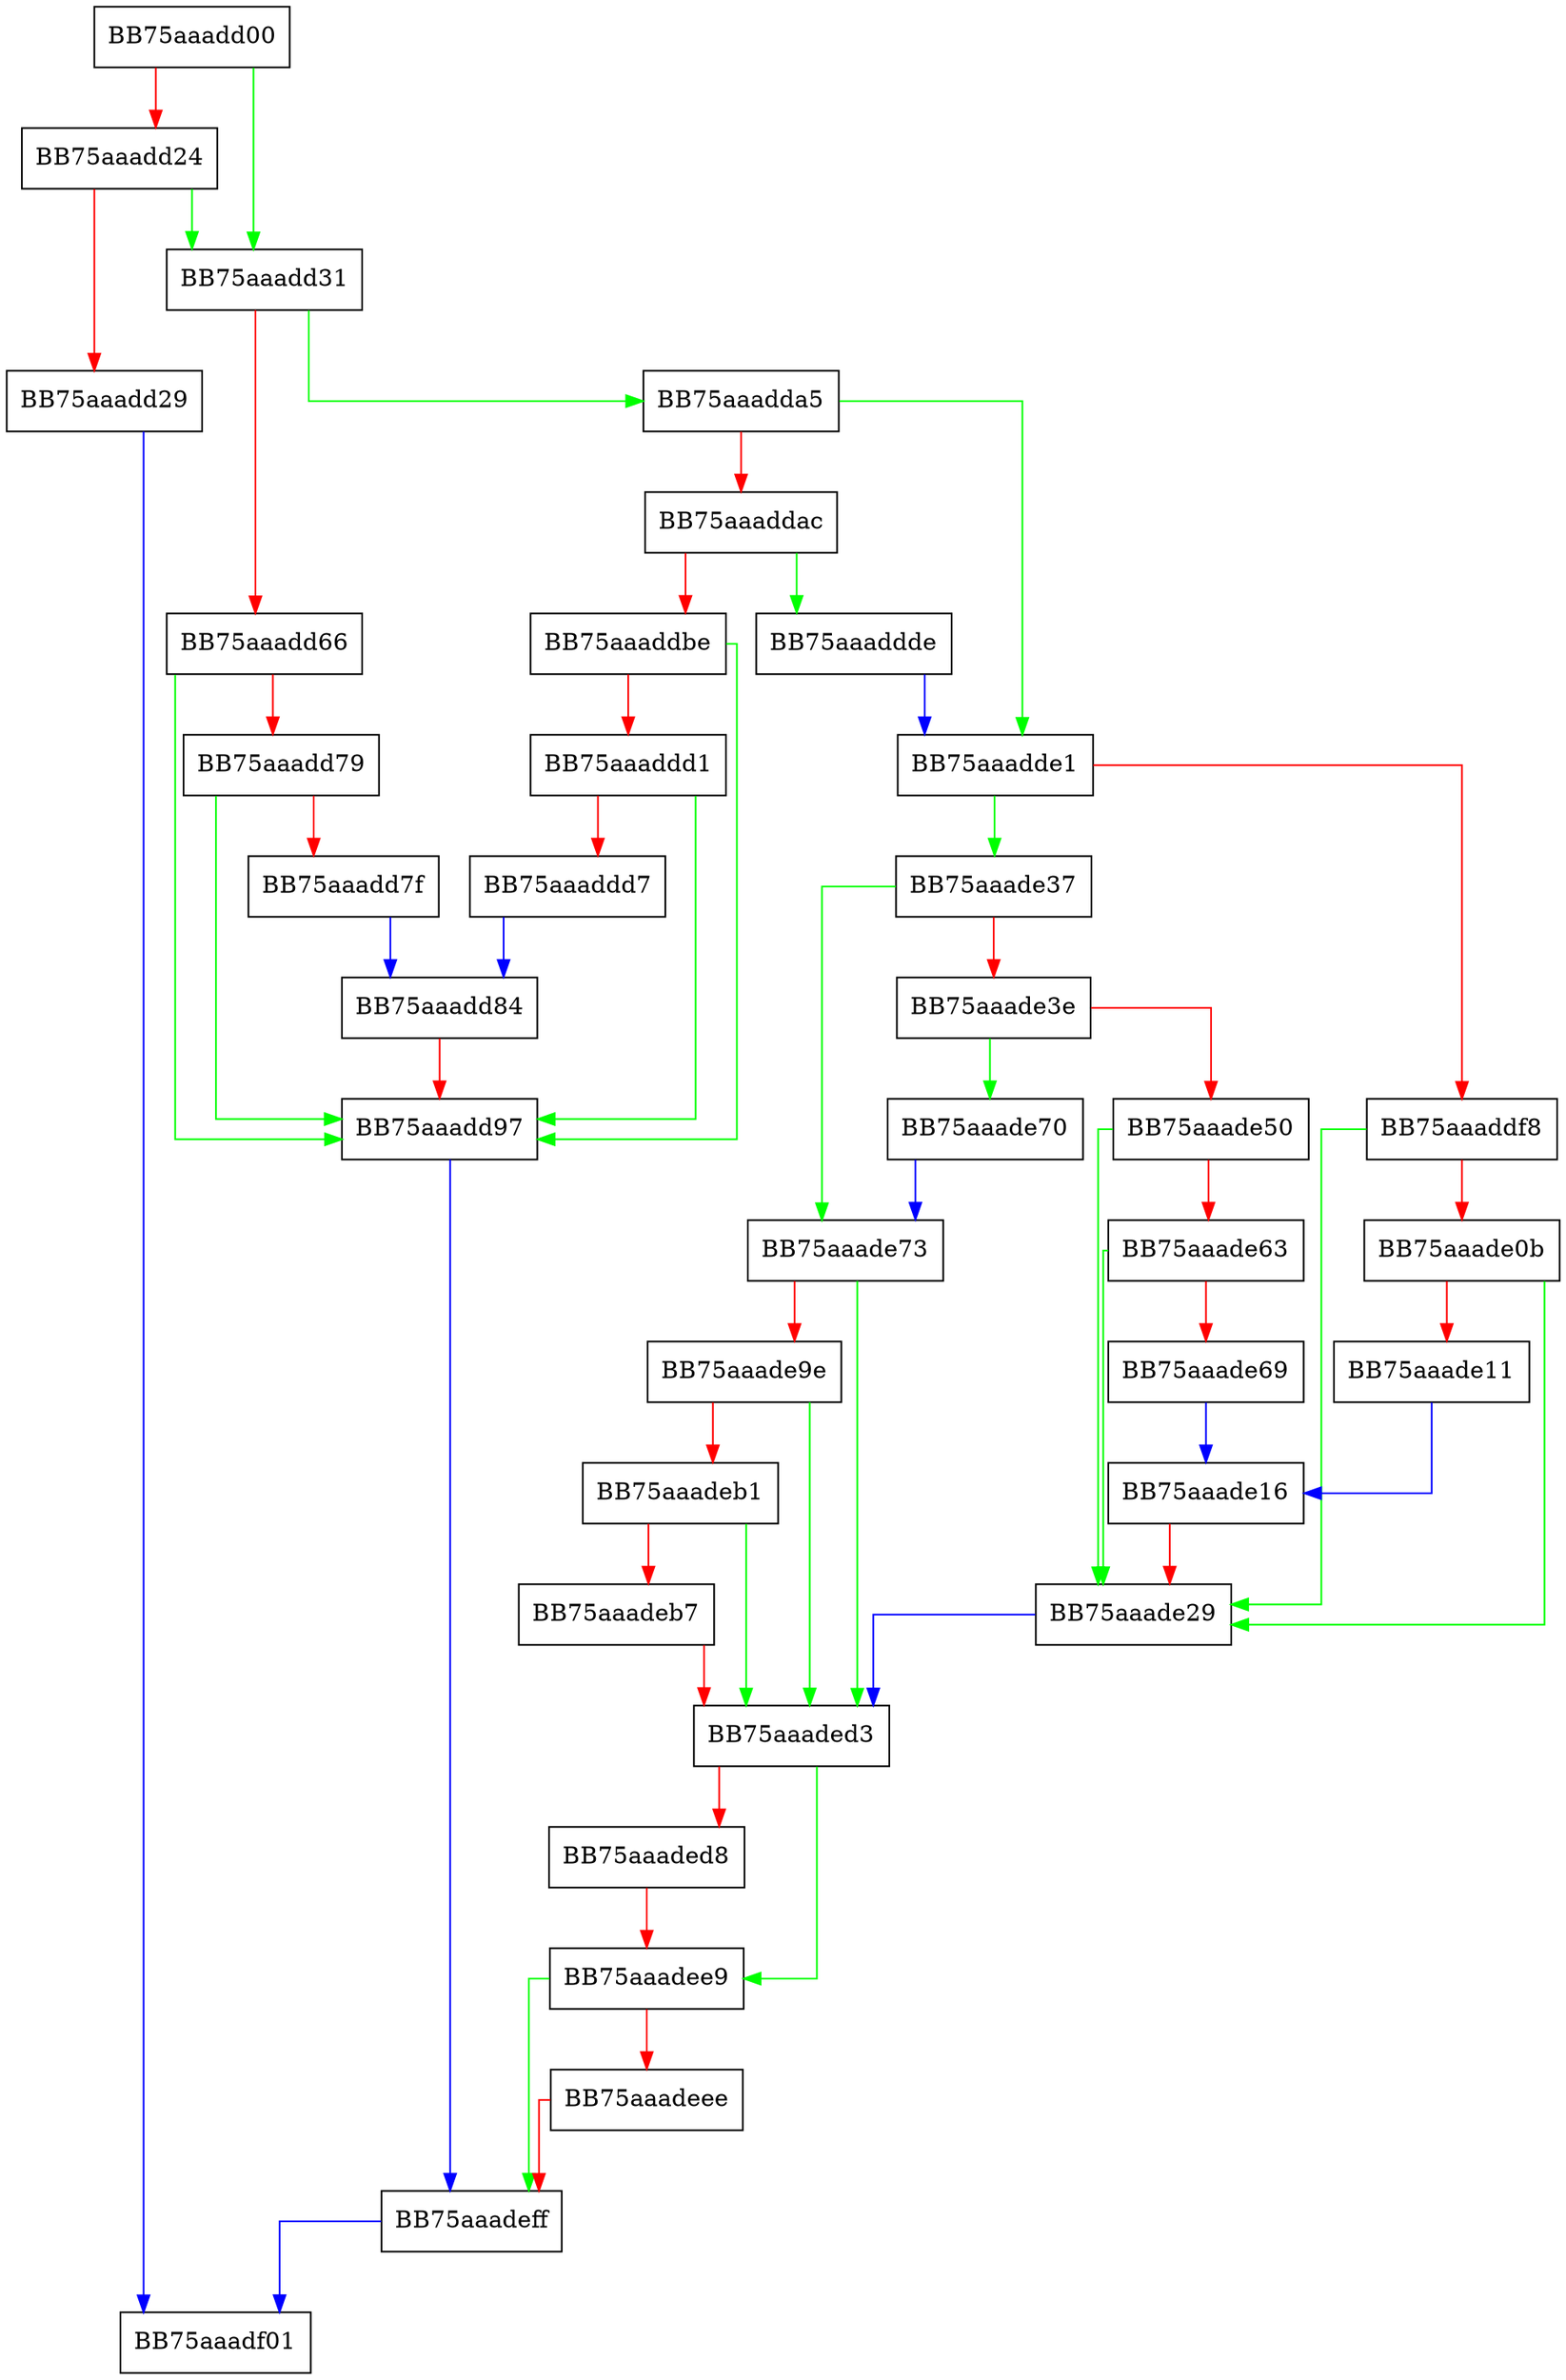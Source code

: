 digraph TakeFSOwnership {
  node [shape="box"];
  graph [splines=ortho];
  BB75aaadd00 -> BB75aaadd31 [color="green"];
  BB75aaadd00 -> BB75aaadd24 [color="red"];
  BB75aaadd24 -> BB75aaadd31 [color="green"];
  BB75aaadd24 -> BB75aaadd29 [color="red"];
  BB75aaadd29 -> BB75aaadf01 [color="blue"];
  BB75aaadd31 -> BB75aaadda5 [color="green"];
  BB75aaadd31 -> BB75aaadd66 [color="red"];
  BB75aaadd66 -> BB75aaadd97 [color="green"];
  BB75aaadd66 -> BB75aaadd79 [color="red"];
  BB75aaadd79 -> BB75aaadd97 [color="green"];
  BB75aaadd79 -> BB75aaadd7f [color="red"];
  BB75aaadd7f -> BB75aaadd84 [color="blue"];
  BB75aaadd84 -> BB75aaadd97 [color="red"];
  BB75aaadd97 -> BB75aaadeff [color="blue"];
  BB75aaadda5 -> BB75aaadde1 [color="green"];
  BB75aaadda5 -> BB75aaaddac [color="red"];
  BB75aaaddac -> BB75aaaddde [color="green"];
  BB75aaaddac -> BB75aaaddbe [color="red"];
  BB75aaaddbe -> BB75aaadd97 [color="green"];
  BB75aaaddbe -> BB75aaaddd1 [color="red"];
  BB75aaaddd1 -> BB75aaadd97 [color="green"];
  BB75aaaddd1 -> BB75aaaddd7 [color="red"];
  BB75aaaddd7 -> BB75aaadd84 [color="blue"];
  BB75aaaddde -> BB75aaadde1 [color="blue"];
  BB75aaadde1 -> BB75aaade37 [color="green"];
  BB75aaadde1 -> BB75aaaddf8 [color="red"];
  BB75aaaddf8 -> BB75aaade29 [color="green"];
  BB75aaaddf8 -> BB75aaade0b [color="red"];
  BB75aaade0b -> BB75aaade29 [color="green"];
  BB75aaade0b -> BB75aaade11 [color="red"];
  BB75aaade11 -> BB75aaade16 [color="blue"];
  BB75aaade16 -> BB75aaade29 [color="red"];
  BB75aaade29 -> BB75aaaded3 [color="blue"];
  BB75aaade37 -> BB75aaade73 [color="green"];
  BB75aaade37 -> BB75aaade3e [color="red"];
  BB75aaade3e -> BB75aaade70 [color="green"];
  BB75aaade3e -> BB75aaade50 [color="red"];
  BB75aaade50 -> BB75aaade29 [color="green"];
  BB75aaade50 -> BB75aaade63 [color="red"];
  BB75aaade63 -> BB75aaade29 [color="green"];
  BB75aaade63 -> BB75aaade69 [color="red"];
  BB75aaade69 -> BB75aaade16 [color="blue"];
  BB75aaade70 -> BB75aaade73 [color="blue"];
  BB75aaade73 -> BB75aaaded3 [color="green"];
  BB75aaade73 -> BB75aaade9e [color="red"];
  BB75aaade9e -> BB75aaaded3 [color="green"];
  BB75aaade9e -> BB75aaadeb1 [color="red"];
  BB75aaadeb1 -> BB75aaaded3 [color="green"];
  BB75aaadeb1 -> BB75aaadeb7 [color="red"];
  BB75aaadeb7 -> BB75aaaded3 [color="red"];
  BB75aaaded3 -> BB75aaadee9 [color="green"];
  BB75aaaded3 -> BB75aaaded8 [color="red"];
  BB75aaaded8 -> BB75aaadee9 [color="red"];
  BB75aaadee9 -> BB75aaadeff [color="green"];
  BB75aaadee9 -> BB75aaadeee [color="red"];
  BB75aaadeee -> BB75aaadeff [color="red"];
  BB75aaadeff -> BB75aaadf01 [color="blue"];
}